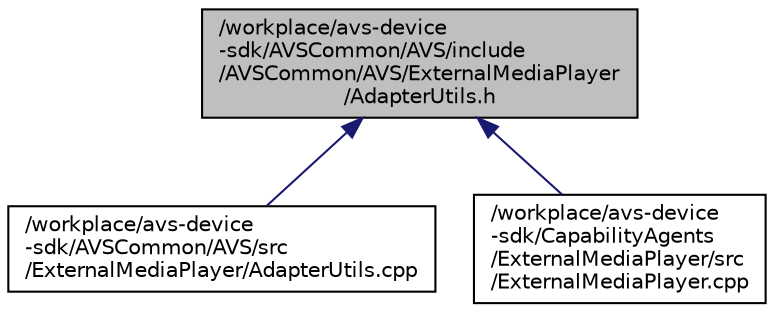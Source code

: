digraph "/workplace/avs-device-sdk/AVSCommon/AVS/include/AVSCommon/AVS/ExternalMediaPlayer/AdapterUtils.h"
{
  edge [fontname="Helvetica",fontsize="10",labelfontname="Helvetica",labelfontsize="10"];
  node [fontname="Helvetica",fontsize="10",shape=record];
  Node16 [label="/workplace/avs-device\l-sdk/AVSCommon/AVS/include\l/AVSCommon/AVS/ExternalMediaPlayer\l/AdapterUtils.h",height=0.2,width=0.4,color="black", fillcolor="grey75", style="filled", fontcolor="black"];
  Node16 -> Node17 [dir="back",color="midnightblue",fontsize="10",style="solid",fontname="Helvetica"];
  Node17 [label="/workplace/avs-device\l-sdk/AVSCommon/AVS/src\l/ExternalMediaPlayer/AdapterUtils.cpp",height=0.2,width=0.4,color="black", fillcolor="white", style="filled",URL="$_adapter_utils_8cpp.html"];
  Node16 -> Node18 [dir="back",color="midnightblue",fontsize="10",style="solid",fontname="Helvetica"];
  Node18 [label="/workplace/avs-device\l-sdk/CapabilityAgents\l/ExternalMediaPlayer/src\l/ExternalMediaPlayer.cpp",height=0.2,width=0.4,color="black", fillcolor="white", style="filled",URL="$_external_media_player_8cpp.html"];
}
